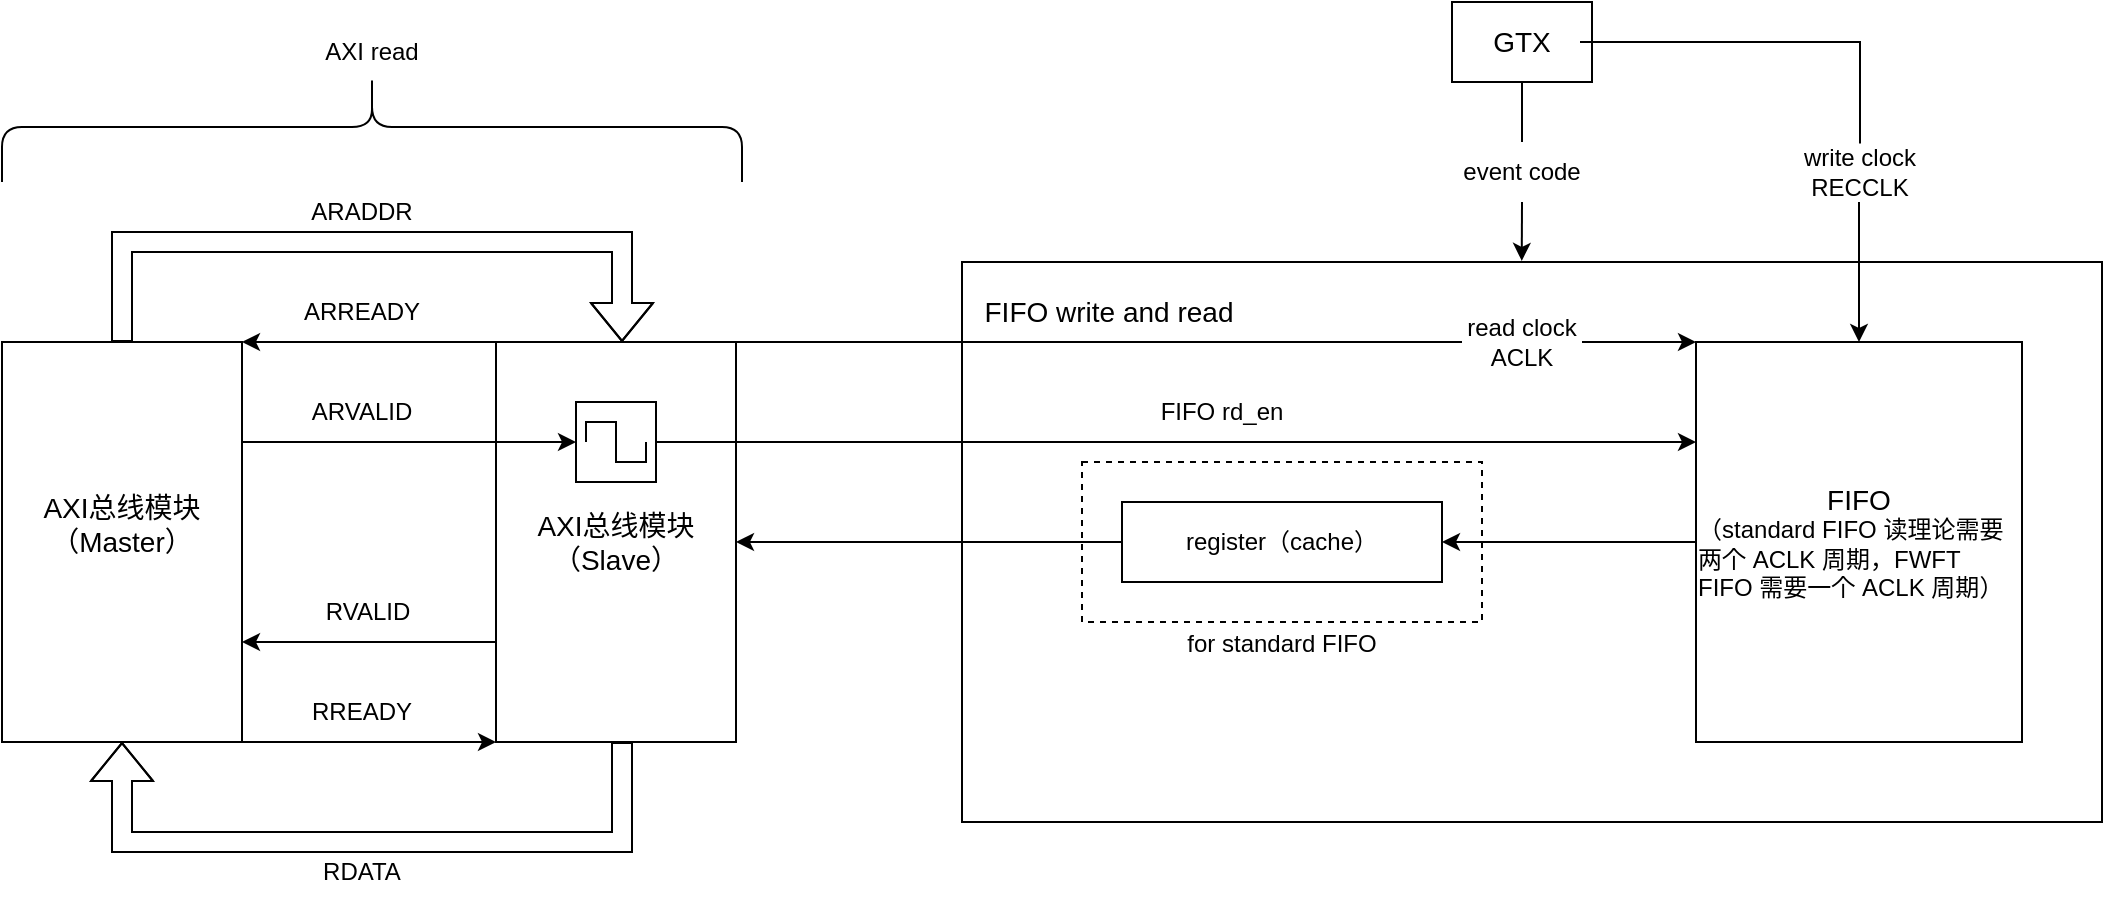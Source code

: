 <mxfile version="18.0.0" type="github">
  <diagram id="qPFxC8UjmYWYdaPUttt1" name="Page-1">
    <mxGraphModel dx="1422" dy="784" grid="1" gridSize="10" guides="1" tooltips="1" connect="1" arrows="1" fold="1" page="1" pageScale="1" pageWidth="1654" pageHeight="2336" math="0" shadow="0">
      <root>
        <mxCell id="0" />
        <mxCell id="1" parent="0" />
        <mxCell id="R0U8VKyhZyM0I8n2pWbQ-35" value="&lt;div align=&quot;center&quot;&gt;&lt;br&gt;&lt;/div&gt;" style="rounded=0;whiteSpace=wrap;html=1;" vertex="1" parent="1">
          <mxGeometry x="760" y="320" width="570" height="280" as="geometry" />
        </mxCell>
        <mxCell id="R0U8VKyhZyM0I8n2pWbQ-43" value="" style="rounded=0;whiteSpace=wrap;html=1;fontSize=14;dashed=1;" vertex="1" parent="1">
          <mxGeometry x="820" y="420" width="200" height="80" as="geometry" />
        </mxCell>
        <mxCell id="R0U8VKyhZyM0I8n2pWbQ-45" style="edgeStyle=orthogonalEdgeStyle;rounded=0;orthogonalLoop=1;jettySize=auto;html=1;exitX=1;exitY=0.5;exitDx=0;exitDy=0;entryX=0;entryY=0;entryDx=0;entryDy=0;fontSize=12;startArrow=none;" edge="1" parent="1" source="R0U8VKyhZyM0I8n2pWbQ-46" target="R0U8VKyhZyM0I8n2pWbQ-1">
          <mxGeometry relative="1" as="geometry">
            <Array as="points">
              <mxPoint x="1110" y="360" />
              <mxPoint x="1110" y="360" />
            </Array>
          </mxGeometry>
        </mxCell>
        <mxCell id="R0U8VKyhZyM0I8n2pWbQ-8" value="&lt;div style=&quot;font-size: 14px;&quot;&gt;&lt;font style=&quot;font-size: 14px;&quot;&gt;AXI总线模块&lt;/font&gt;&lt;/div&gt;&lt;div style=&quot;font-size: 14px;&quot;&gt;&lt;font style=&quot;font-size: 14px;&quot;&gt;（Slave）&lt;br&gt;&lt;/font&gt;&lt;/div&gt;" style="rounded=0;whiteSpace=wrap;html=1;" vertex="1" parent="1">
          <mxGeometry x="527" y="360" width="120" height="200" as="geometry" />
        </mxCell>
        <mxCell id="R0U8VKyhZyM0I8n2pWbQ-34" value="" style="rounded=0;whiteSpace=wrap;html=1;" vertex="1" parent="1">
          <mxGeometry x="567" y="390" width="40" height="40" as="geometry" />
        </mxCell>
        <mxCell id="R0U8VKyhZyM0I8n2pWbQ-7" style="edgeStyle=orthogonalEdgeStyle;rounded=0;orthogonalLoop=1;jettySize=auto;html=1;exitX=0;exitY=0.5;exitDx=0;exitDy=0;" edge="1" parent="1" source="R0U8VKyhZyM0I8n2pWbQ-1" target="R0U8VKyhZyM0I8n2pWbQ-6">
          <mxGeometry relative="1" as="geometry" />
        </mxCell>
        <mxCell id="R0U8VKyhZyM0I8n2pWbQ-1" value="&lt;font style=&quot;font-size: 14px;&quot;&gt;FIFO&lt;/font&gt;&lt;div align=&quot;left&quot;&gt;&lt;font style=&quot;font-size: 12px;&quot;&gt;（&lt;font style=&quot;font-size: 12px;&quot;&gt;standard FIFO 读理论需要两个 ACLK 周期，FWFT FIFO 需要一个 ACLK 周期&lt;/font&gt;）&lt;/font&gt;&lt;/div&gt;" style="rounded=0;whiteSpace=wrap;html=1;" vertex="1" parent="1">
          <mxGeometry x="1127" y="360" width="163" height="200" as="geometry" />
        </mxCell>
        <mxCell id="R0U8VKyhZyM0I8n2pWbQ-24" style="edgeStyle=orthogonalEdgeStyle;rounded=0;orthogonalLoop=1;jettySize=auto;html=1;exitX=0;exitY=0.5;exitDx=0;exitDy=0;entryX=1;entryY=0.5;entryDx=0;entryDy=0;" edge="1" parent="1" source="R0U8VKyhZyM0I8n2pWbQ-6" target="R0U8VKyhZyM0I8n2pWbQ-8">
          <mxGeometry relative="1" as="geometry" />
        </mxCell>
        <mxCell id="R0U8VKyhZyM0I8n2pWbQ-6" value="register（cache）" style="rounded=0;whiteSpace=wrap;html=1;" vertex="1" parent="1">
          <mxGeometry x="840" y="440" width="160" height="40" as="geometry" />
        </mxCell>
        <mxCell id="R0U8VKyhZyM0I8n2pWbQ-22" style="edgeStyle=orthogonalEdgeStyle;rounded=0;orthogonalLoop=1;jettySize=auto;html=1;exitX=1;exitY=0.5;exitDx=0;exitDy=0;entryX=0;entryY=0.25;entryDx=0;entryDy=0;" edge="1" parent="1" source="R0U8VKyhZyM0I8n2pWbQ-34" target="R0U8VKyhZyM0I8n2pWbQ-1">
          <mxGeometry relative="1" as="geometry" />
        </mxCell>
        <mxCell id="R0U8VKyhZyM0I8n2pWbQ-25" style="edgeStyle=orthogonalEdgeStyle;rounded=0;orthogonalLoop=1;jettySize=auto;html=1;exitX=1;exitY=0.25;exitDx=0;exitDy=0;entryX=0;entryY=0.5;entryDx=0;entryDy=0;" edge="1" parent="1" source="R0U8VKyhZyM0I8n2pWbQ-10" target="R0U8VKyhZyM0I8n2pWbQ-34">
          <mxGeometry relative="1" as="geometry" />
        </mxCell>
        <mxCell id="R0U8VKyhZyM0I8n2pWbQ-9" value="" style="endArrow=classic;html=1;rounded=0;entryX=1;entryY=0;entryDx=0;entryDy=0;exitX=0;exitY=0;exitDx=0;exitDy=0;" edge="1" parent="1" source="R0U8VKyhZyM0I8n2pWbQ-8" target="R0U8VKyhZyM0I8n2pWbQ-10">
          <mxGeometry width="50" height="50" relative="1" as="geometry">
            <mxPoint x="887" y="500" as="sourcePoint" />
            <mxPoint x="407" y="410" as="targetPoint" />
          </mxGeometry>
        </mxCell>
        <mxCell id="R0U8VKyhZyM0I8n2pWbQ-29" style="edgeStyle=orthogonalEdgeStyle;rounded=0;orthogonalLoop=1;jettySize=auto;html=1;exitX=0;exitY=0.75;exitDx=0;exitDy=0;entryX=1;entryY=0.75;entryDx=0;entryDy=0;" edge="1" parent="1" source="R0U8VKyhZyM0I8n2pWbQ-8" target="R0U8VKyhZyM0I8n2pWbQ-10">
          <mxGeometry relative="1" as="geometry" />
        </mxCell>
        <mxCell id="R0U8VKyhZyM0I8n2pWbQ-32" style="edgeStyle=orthogonalEdgeStyle;rounded=0;orthogonalLoop=1;jettySize=auto;html=1;exitX=1;exitY=1;exitDx=0;exitDy=0;entryX=0;entryY=1;entryDx=0;entryDy=0;" edge="1" parent="1" source="R0U8VKyhZyM0I8n2pWbQ-10" target="R0U8VKyhZyM0I8n2pWbQ-8">
          <mxGeometry relative="1" as="geometry">
            <Array as="points">
              <mxPoint x="470" y="560" />
              <mxPoint x="470" y="560" />
            </Array>
          </mxGeometry>
        </mxCell>
        <mxCell id="R0U8VKyhZyM0I8n2pWbQ-10" value="&lt;div style=&quot;font-size: 14px;&quot;&gt;&lt;font style=&quot;font-size: 14px;&quot;&gt;AXI总线模块&lt;/font&gt;&lt;/div&gt;&lt;div style=&quot;font-size: 14px;&quot;&gt;&lt;font style=&quot;font-size: 14px;&quot;&gt;（Master）&lt;br&gt;&lt;/font&gt;&lt;/div&gt;&lt;div style=&quot;font-size: 14px;&quot;&gt;&lt;font style=&quot;font-size: 14px;&quot;&gt;&lt;br&gt;&lt;/font&gt;&lt;/div&gt;" style="rounded=0;whiteSpace=wrap;html=1;" vertex="1" parent="1">
          <mxGeometry x="280" y="360" width="120" height="200" as="geometry" />
        </mxCell>
        <mxCell id="R0U8VKyhZyM0I8n2pWbQ-11" value="ARVALID" style="text;html=1;strokeColor=none;fillColor=none;align=center;verticalAlign=middle;whiteSpace=wrap;rounded=0;" vertex="1" parent="1">
          <mxGeometry x="430" y="380" width="60" height="30" as="geometry" />
        </mxCell>
        <mxCell id="R0U8VKyhZyM0I8n2pWbQ-12" value="" style="shape=flexArrow;endArrow=classic;html=1;rounded=0;exitX=0.5;exitY=0;exitDx=0;exitDy=0;" edge="1" parent="1" source="R0U8VKyhZyM0I8n2pWbQ-10">
          <mxGeometry width="50" height="50" relative="1" as="geometry">
            <mxPoint x="310" y="360" as="sourcePoint" />
            <mxPoint x="590" y="360" as="targetPoint" />
            <Array as="points">
              <mxPoint x="340" y="310" />
              <mxPoint x="460" y="310" />
              <mxPoint x="590" y="310" />
            </Array>
          </mxGeometry>
        </mxCell>
        <mxCell id="R0U8VKyhZyM0I8n2pWbQ-13" value="ARADDR" style="text;html=1;strokeColor=none;fillColor=none;align=center;verticalAlign=middle;whiteSpace=wrap;rounded=0;" vertex="1" parent="1">
          <mxGeometry x="430" y="280" width="60" height="30" as="geometry" />
        </mxCell>
        <mxCell id="R0U8VKyhZyM0I8n2pWbQ-14" value="" style="shape=flexArrow;endArrow=classic;html=1;rounded=0;exitX=0.5;exitY=0;exitDx=0;exitDy=0;" edge="1" parent="1">
          <mxGeometry width="50" height="50" relative="1" as="geometry">
            <mxPoint x="590" y="560.0" as="sourcePoint" />
            <mxPoint x="340" y="560.0" as="targetPoint" />
            <Array as="points">
              <mxPoint x="590" y="610.0" />
              <mxPoint x="460" y="610.0" />
              <mxPoint x="340" y="610.0" />
            </Array>
          </mxGeometry>
        </mxCell>
        <mxCell id="R0U8VKyhZyM0I8n2pWbQ-15" value="RDATA" style="text;html=1;strokeColor=none;fillColor=none;align=center;verticalAlign=middle;whiteSpace=wrap;rounded=0;" vertex="1" parent="1">
          <mxGeometry x="430" y="610" width="60" height="30" as="geometry" />
        </mxCell>
        <mxCell id="R0U8VKyhZyM0I8n2pWbQ-17" value="" style="shape=curlyBracket;whiteSpace=wrap;html=1;rounded=1;rotation=90;" vertex="1" parent="1">
          <mxGeometry x="437.5" y="67.5" width="55" height="370" as="geometry" />
        </mxCell>
        <mxCell id="R0U8VKyhZyM0I8n2pWbQ-20" value="&lt;div&gt;AXI read&lt;/div&gt;" style="text;html=1;strokeColor=none;fillColor=none;align=center;verticalAlign=middle;whiteSpace=wrap;rounded=0;" vertex="1" parent="1">
          <mxGeometry x="435" y="200" width="60" height="30" as="geometry" />
        </mxCell>
        <mxCell id="R0U8VKyhZyM0I8n2pWbQ-21" value="" style="pointerEvents=1;verticalLabelPosition=bottom;shadow=0;dashed=0;align=center;html=1;verticalAlign=top;shape=mxgraph.electrical.waveforms.square_wave;" vertex="1" parent="1">
          <mxGeometry x="572" y="400" width="30" height="20" as="geometry" />
        </mxCell>
        <mxCell id="R0U8VKyhZyM0I8n2pWbQ-23" value="FIFO rd_en" style="text;html=1;strokeColor=none;fillColor=none;align=center;verticalAlign=middle;whiteSpace=wrap;rounded=0;" vertex="1" parent="1">
          <mxGeometry x="839.25" y="380" width="101.5" height="30" as="geometry" />
        </mxCell>
        <mxCell id="R0U8VKyhZyM0I8n2pWbQ-27" value="ARREADY" style="text;html=1;strokeColor=none;fillColor=none;align=center;verticalAlign=middle;whiteSpace=wrap;rounded=0;" vertex="1" parent="1">
          <mxGeometry x="430" y="330" width="60" height="30" as="geometry" />
        </mxCell>
        <mxCell id="R0U8VKyhZyM0I8n2pWbQ-31" value="RVALID" style="text;html=1;strokeColor=none;fillColor=none;align=center;verticalAlign=middle;whiteSpace=wrap;rounded=0;" vertex="1" parent="1">
          <mxGeometry x="432.5" y="480" width="60" height="30" as="geometry" />
        </mxCell>
        <mxCell id="R0U8VKyhZyM0I8n2pWbQ-33" value="RREADY" style="text;html=1;strokeColor=none;fillColor=none;align=center;verticalAlign=middle;whiteSpace=wrap;rounded=0;" vertex="1" parent="1">
          <mxGeometry x="430" y="530" width="60" height="30" as="geometry" />
        </mxCell>
        <mxCell id="R0U8VKyhZyM0I8n2pWbQ-40" style="edgeStyle=orthogonalEdgeStyle;rounded=0;orthogonalLoop=1;jettySize=auto;html=1;exitX=0.5;exitY=1;exitDx=0;exitDy=0;startArrow=none;entryX=0.491;entryY=-0.002;entryDx=0;entryDy=0;entryPerimeter=0;" edge="1" parent="1" source="R0U8VKyhZyM0I8n2pWbQ-38" target="R0U8VKyhZyM0I8n2pWbQ-35">
          <mxGeometry relative="1" as="geometry" />
        </mxCell>
        <mxCell id="R0U8VKyhZyM0I8n2pWbQ-53" style="edgeStyle=orthogonalEdgeStyle;rounded=0;orthogonalLoop=1;jettySize=auto;html=1;exitX=0.5;exitY=1;exitDx=0;exitDy=0;entryX=0.5;entryY=0;entryDx=0;entryDy=0;fontSize=12;startArrow=none;" edge="1" parent="1" source="R0U8VKyhZyM0I8n2pWbQ-54" target="R0U8VKyhZyM0I8n2pWbQ-1">
          <mxGeometry relative="1" as="geometry" />
        </mxCell>
        <mxCell id="R0U8VKyhZyM0I8n2pWbQ-36" value="&lt;font style=&quot;font-size: 14px;&quot;&gt;GTX&lt;/font&gt;" style="rounded=0;whiteSpace=wrap;html=1;" vertex="1" parent="1">
          <mxGeometry x="1005" y="190" width="70" height="40" as="geometry" />
        </mxCell>
        <mxCell id="R0U8VKyhZyM0I8n2pWbQ-38" value="event code" style="text;html=1;strokeColor=none;fillColor=none;align=center;verticalAlign=middle;whiteSpace=wrap;rounded=0;" vertex="1" parent="1">
          <mxGeometry x="995" y="260" width="90" height="30" as="geometry" />
        </mxCell>
        <mxCell id="R0U8VKyhZyM0I8n2pWbQ-41" value="" style="edgeStyle=orthogonalEdgeStyle;rounded=0;orthogonalLoop=1;jettySize=auto;html=1;exitX=0.5;exitY=1;exitDx=0;exitDy=0;endArrow=none;" edge="1" parent="1" source="R0U8VKyhZyM0I8n2pWbQ-36" target="R0U8VKyhZyM0I8n2pWbQ-38">
          <mxGeometry relative="1" as="geometry">
            <mxPoint x="1040" y="235" as="sourcePoint" />
            <mxPoint x="1040" y="320" as="targetPoint" />
          </mxGeometry>
        </mxCell>
        <mxCell id="R0U8VKyhZyM0I8n2pWbQ-42" value="&lt;font style=&quot;font-size: 14px;&quot;&gt;FIFO write and read&lt;/font&gt;" style="text;html=1;strokeColor=none;fillColor=none;align=center;verticalAlign=middle;whiteSpace=wrap;rounded=0;" vertex="1" parent="1">
          <mxGeometry x="767" y="330" width="133" height="30" as="geometry" />
        </mxCell>
        <mxCell id="R0U8VKyhZyM0I8n2pWbQ-44" value="&lt;font style=&quot;font-size: 12px;&quot;&gt;for standard FIFO&lt;/font&gt;" style="text;html=1;strokeColor=none;fillColor=none;align=center;verticalAlign=middle;whiteSpace=wrap;rounded=0;dashed=1;fontSize=14;" vertex="1" parent="1">
          <mxGeometry x="830" y="500" width="180" height="20" as="geometry" />
        </mxCell>
        <mxCell id="R0U8VKyhZyM0I8n2pWbQ-54" value="&lt;div&gt;write clock &lt;br&gt;&lt;/div&gt;&lt;div&gt;RECCLK&lt;br&gt;&lt;/div&gt;" style="text;html=1;strokeColor=none;fillColor=none;align=center;verticalAlign=middle;whiteSpace=wrap;rounded=0;dashed=1;fontSize=12;" vertex="1" parent="1">
          <mxGeometry x="1178.5" y="260" width="60" height="30" as="geometry" />
        </mxCell>
        <mxCell id="R0U8VKyhZyM0I8n2pWbQ-57" value="" style="edgeStyle=orthogonalEdgeStyle;rounded=0;orthogonalLoop=1;jettySize=auto;html=1;exitX=1;exitY=0.5;exitDx=0;exitDy=0;entryX=0.503;entryY=0.025;entryDx=0;entryDy=0;fontSize=12;endArrow=none;entryPerimeter=0;" edge="1" parent="1" target="R0U8VKyhZyM0I8n2pWbQ-54">
          <mxGeometry relative="1" as="geometry">
            <mxPoint x="1069" y="210" as="sourcePoint" />
            <mxPoint x="1207.5" y="260" as="targetPoint" />
            <Array as="points">
              <mxPoint x="1209" y="210" />
              <mxPoint x="1209" y="261" />
            </Array>
          </mxGeometry>
        </mxCell>
        <mxCell id="R0U8VKyhZyM0I8n2pWbQ-46" value="read clock ACLK" style="text;html=1;strokeColor=none;fillColor=none;align=center;verticalAlign=middle;whiteSpace=wrap;rounded=0;dashed=1;fontSize=12;" vertex="1" parent="1">
          <mxGeometry x="1010" y="345" width="60" height="30" as="geometry" />
        </mxCell>
        <mxCell id="R0U8VKyhZyM0I8n2pWbQ-58" value="" style="edgeStyle=orthogonalEdgeStyle;rounded=0;orthogonalLoop=1;jettySize=auto;html=1;exitX=1;exitY=0;exitDx=0;exitDy=0;entryX=0;entryY=0.5;entryDx=0;entryDy=0;fontSize=12;endArrow=none;" edge="1" parent="1" source="R0U8VKyhZyM0I8n2pWbQ-8" target="R0U8VKyhZyM0I8n2pWbQ-46">
          <mxGeometry relative="1" as="geometry">
            <mxPoint x="647" y="360" as="sourcePoint" />
            <mxPoint x="1127" y="360" as="targetPoint" />
            <Array as="points">
              <mxPoint x="1010" y="360" />
            </Array>
          </mxGeometry>
        </mxCell>
      </root>
    </mxGraphModel>
  </diagram>
</mxfile>
